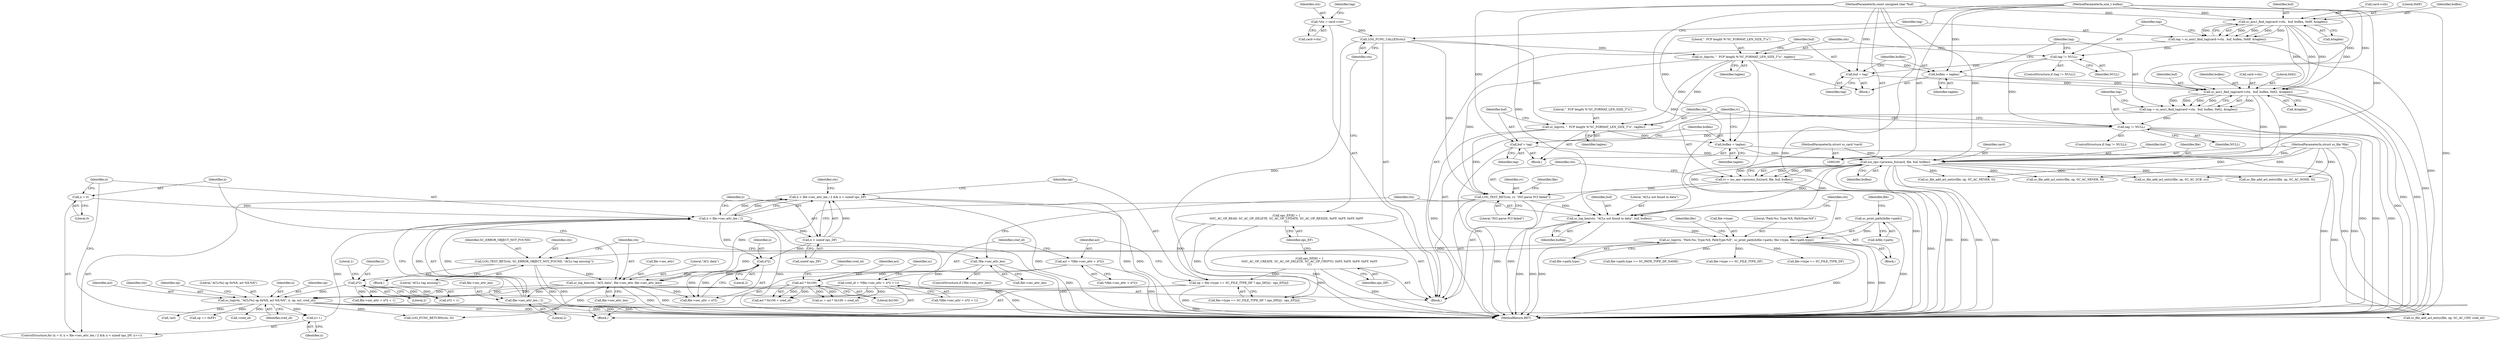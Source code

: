 digraph "0_OpenSC_8fe377e93b4b56060e5bbfb6f3142ceaeca744fa_1@API" {
"1000256" [label="(Call,ii < file->sec_attr_len / 2 && ii < sizeof ops_DF)"];
"1000257" [label="(Call,ii < file->sec_attr_len / 2)"];
"1000253" [label="(Call,ii = 0)"];
"1000268" [label="(Call,ii++)"];
"1000318" [label="(Call,sc_log(ctx, \"ACL(%i) op 0x%X, acl %X:%X\", ii, op, acl, cred_id))"];
"1000243" [label="(Call,sc_log_hex(ctx, \"ACL data\", file->sec_attr, file->sec_attr_len))"];
"1000186" [label="(Call,LOG_TEST_RET(ctx, rv, \"ISO parse FCI failed\"))"];
"1000125" [label="(Call,LOG_FUNC_CALLED(ctx))"];
"1000107" [label="(Call,*ctx = card->ctx)"];
"1000143" [label="(Call,sc_log(ctx, \"  FCP length %\"SC_FORMAT_LEN_SIZE_T\"u\", taglen))"];
"1000169" [label="(Call,sc_log(ctx, \"  FCP length %\"SC_FORMAT_LEN_SIZE_T\"u\", taglen))"];
"1000179" [label="(Call,rv = iso_ops->process_fci(card, file, buf, buflen))"];
"1000181" [label="(Call,iso_ops->process_fci(card, file, buf, buflen))"];
"1000101" [label="(MethodParameterIn,struct sc_card *card)"];
"1000102" [label="(MethodParameterIn,struct sc_file *file)"];
"1000155" [label="(Call,sc_asn1_find_tag(card->ctx,  buf, buflen, 0x62, &taglen))"];
"1000129" [label="(Call,sc_asn1_find_tag(card->ctx,  buf, buflen, 0x6F, &taglen))"];
"1000103" [label="(MethodParameterIn,const unsigned char *buf)"];
"1000104" [label="(MethodParameterIn,size_t buflen)"];
"1000147" [label="(Call,buf = tag)"];
"1000139" [label="(Call,tag != NULL)"];
"1000127" [label="(Call,tag = sc_asn1_find_tag(card->ctx,  buf, buflen, 0x6F, &taglen))"];
"1000150" [label="(Call,buflen = taglen)"];
"1000173" [label="(Call,buf = tag)"];
"1000165" [label="(Call,tag != NULL)"];
"1000153" [label="(Call,tag = sc_asn1_find_tag(card->ctx,  buf, buflen, 0x62, &taglen))"];
"1000176" [label="(Call,buflen = taglen)"];
"1000239" [label="(Call,LOG_TEST_RET(ctx, SC_ERROR_OBJECT_NOT_FOUND, \"ACLs tag missing\"))"];
"1000201" [label="(Call,sc_log(ctx, \"Path:%s; Type:%X; PathType:%X\", sc_print_path(&file->path), file->type, file->path.type))"];
"1000196" [label="(Call,sc_log_hex(ctx, \"ACLs not found in data\", buf, buflen))"];
"1000204" [label="(Call,sc_print_path(&file->path))"];
"1000191" [label="(Call,!file->sec_attr_len)"];
"1000306" [label="(Call,ii*2)"];
"1000294" [label="(Call,ii*2)"];
"1000264" [label="(Call,ii < sizeof ops_DF)"];
"1000272" [label="(Call,op = file->type == SC_FILE_TYPE_DF ? ops_DF[ii] : ops_EF[ii])"];
"1000120" [label="(Call,ops_DF[8] = {\n\t\tSC_AC_OP_CREATE, SC_AC_OP_DELETE, SC_AC_OP_CRYPTO, 0xFF, 0xFF, 0xFF, 0xFF, 0xFF\n\t})"];
"1000123" [label="(Call,ops_EF[8] = {\n\t\tSC_AC_OP_READ, SC_AC_OP_DELETE, SC_AC_OP_UPDATE, SC_AC_OP_RESIZE, 0xFF, 0xFF, 0xFF, 0xFF\n\t})"];
"1000314" [label="(Call,acl * 0x100)"];
"1000287" [label="(Call,acl = *(file->sec_attr + ii*2))"];
"1000298" [label="(Call,cred_id = *(file->sec_attr + ii*2 + 1))"];
"1000259" [label="(Call,file->sec_attr_len / 2)"];
"1000105" [label="(Block,)"];
"1000124" [label="(Identifier,ops_EF)"];
"1000184" [label="(Identifier,buf)"];
"1000171" [label="(Literal,\"  FCP length %\"SC_FORMAT_LEN_SIZE_T\"u\")"];
"1000370" [label="(Call,sc_file_add_acl_entry(file, op, SC_AC_NEVER, 0))"];
"1000107" [label="(Call,*ctx = card->ctx)"];
"1000127" [label="(Call,tag = sc_asn1_find_tag(card->ctx,  buf, buflen, 0x6F, &taglen))"];
"1000102" [label="(MethodParameterIn,struct sc_file *file)"];
"1000222" [label="(Identifier,file)"];
"1000191" [label="(Call,!file->sec_attr_len)"];
"1000256" [label="(Call,ii < file->sec_attr_len / 2 && ii < sizeof ops_DF)"];
"1000141" [label="(Identifier,NULL)"];
"1000186" [label="(Call,LOG_TEST_RET(ctx, rv, \"ISO parse FCI failed\"))"];
"1000296" [label="(Literal,2)"];
"1000274" [label="(Call,file->type == SC_FILE_TYPE_DF ? ops_DF[ii] : ops_EF[ii])"];
"1000258" [label="(Identifier,ii)"];
"1000375" [label="(Call,LOG_FUNC_RETURN(ctx, 0))"];
"1000252" [label="(ControlStructure,for (ii = 0; ii < file->sec_attr_len / 2 && ii < sizeof ops_DF; ii++))"];
"1000125" [label="(Call,LOG_FUNC_CALLED(ctx))"];
"1000199" [label="(Identifier,buf)"];
"1000202" [label="(Identifier,ctx)"];
"1000346" [label="(Call,sc_file_add_acl_entry(file, op, SC_AC_NEVER, 0))"];
"1000315" [label="(Identifier,acl)"];
"1000151" [label="(Identifier,buflen)"];
"1000130" [label="(Call,card->ctx)"];
"1000176" [label="(Call,buflen = taglen)"];
"1000150" [label="(Call,buflen = taglen)"];
"1000172" [label="(Identifier,taglen)"];
"1000309" [label="(Literal,1)"];
"1000135" [label="(Literal,0x6F)"];
"1000209" [label="(Call,file->type)"];
"1000145" [label="(Literal,\"  FCP length %\"SC_FORMAT_LEN_SIZE_T\"u\")"];
"1000167" [label="(Identifier,NULL)"];
"1000306" [label="(Call,ii*2)"];
"1000266" [label="(Call,sizeof ops_DF)"];
"1000241" [label="(Identifier,SC_ERROR_OBJECT_NOT_FOUND)"];
"1000323" [label="(Identifier,acl)"];
"1000196" [label="(Call,sc_log_hex(ctx, \"ACLs not found in data\", buf, buflen))"];
"1000192" [label="(Call,file->sec_attr_len)"];
"1000312" [label="(Identifier,sc)"];
"1000168" [label="(Block,)"];
"1000356" [label="(Call,sc_file_add_acl_entry(file, op, SC_AC_SCB, sc))"];
"1000103" [label="(MethodParameterIn,const unsigned char *buf)"];
"1000177" [label="(Identifier,buflen)"];
"1000316" [label="(Literal,0x100)"];
"1000144" [label="(Identifier,ctx)"];
"1000263" [label="(Literal,2)"];
"1000195" [label="(Block,)"];
"1000305" [label="(Call,ii*2 + 1)"];
"1000198" [label="(Literal,\"ACLs not found in data\")"];
"1000239" [label="(Call,LOG_TEST_RET(ctx, SC_ERROR_OBJECT_NOT_FOUND, \"ACLs tag missing\"))"];
"1000155" [label="(Call,sc_asn1_find_tag(card->ctx,  buf, buflen, 0x62, &taglen))"];
"1000143" [label="(Call,sc_log(ctx, \"  FCP length %\"SC_FORMAT_LEN_SIZE_T\"u\", taglen))"];
"1000270" [label="(Block,)"];
"1000161" [label="(Literal,0x62)"];
"1000164" [label="(ControlStructure,if (tag != NULL))"];
"1000126" [label="(Identifier,ctx)"];
"1000197" [label="(Identifier,ctx)"];
"1000324" [label="(Identifier,cred_id)"];
"1000159" [label="(Identifier,buf)"];
"1000188" [label="(Identifier,rv)"];
"1000265" [label="(Identifier,ii)"];
"1000311" [label="(Call,sc = acl * 0x100 + cred_id)"];
"1000255" [label="(Literal,0)"];
"1000187" [label="(Identifier,ctx)"];
"1000204" [label="(Call,sc_print_path(&file->path))"];
"1000308" [label="(Literal,2)"];
"1000295" [label="(Identifier,ii)"];
"1000336" [label="(Call,sc_file_add_acl_entry(file, op, SC_AC_NONE, 0))"];
"1000219" [label="(Call,file->path.type == SC_PATH_TYPE_DF_NAME)"];
"1000275" [label="(Call,file->type == SC_FILE_TYPE_DF)"];
"1000162" [label="(Call,&taglen)"];
"1000260" [label="(Call,file->sec_attr_len)"];
"1000165" [label="(Call,tag != NULL)"];
"1000226" [label="(Call,file->type == SC_FILE_TYPE_DF)"];
"1000154" [label="(Identifier,tag)"];
"1000307" [label="(Identifier,ii)"];
"1000152" [label="(Identifier,taglen)"];
"1000269" [label="(Identifier,ii)"];
"1000300" [label="(Call,*(file->sec_attr + ii*2 + 1))"];
"1000240" [label="(Identifier,ctx)"];
"1000212" [label="(Call,file->path.type)"];
"1000153" [label="(Call,tag = sc_asn1_find_tag(card->ctx,  buf, buflen, 0x62, &taglen))"];
"1000121" [label="(Identifier,ops_DF)"];
"1000146" [label="(Identifier,taglen)"];
"1000332" [label="(Call,!acl)"];
"1000160" [label="(Identifier,buflen)"];
"1000120" [label="(Call,ops_DF[8] = {\n\t\tSC_AC_OP_CREATE, SC_AC_OP_DELETE, SC_AC_OP_CRYPTO, 0xFF, 0xFF, 0xFF, 0xFF, 0xFF\n\t})"];
"1000185" [label="(Identifier,buflen)"];
"1000181" [label="(Call,iso_ops->process_fci(card, file, buf, buflen))"];
"1000249" [label="(Call,file->sec_attr_len)"];
"1000129" [label="(Call,sc_asn1_find_tag(card->ctx,  buf, buflen, 0x6F, &taglen))"];
"1000244" [label="(Identifier,ctx)"];
"1000298" [label="(Call,cred_id = *(file->sec_attr + ii*2 + 1))"];
"1000149" [label="(Identifier,tag)"];
"1000142" [label="(Block,)"];
"1000183" [label="(Identifier,file)"];
"1000378" [label="(MethodReturn,RET)"];
"1000288" [label="(Identifier,acl)"];
"1000190" [label="(ControlStructure,if (!file->sec_attr_len))"];
"1000169" [label="(Call,sc_log(ctx, \"  FCP length %\"SC_FORMAT_LEN_SIZE_T\"u\", taglen))"];
"1000319" [label="(Identifier,ctx)"];
"1000134" [label="(Identifier,buflen)"];
"1000166" [label="(Identifier,tag)"];
"1000327" [label="(Identifier,op)"];
"1000147" [label="(Call,buf = tag)"];
"1000123" [label="(Call,ops_EF[8] = {\n\t\tSC_AC_OP_READ, SC_AC_OP_DELETE, SC_AC_OP_UPDATE, SC_AC_OP_RESIZE, 0xFF, 0xFF, 0xFF, 0xFF\n\t})"];
"1000148" [label="(Identifier,buf)"];
"1000193" [label="(Identifier,file)"];
"1000272" [label="(Call,op = file->type == SC_FILE_TYPE_DF ? ops_DF[ii] : ops_EF[ii])"];
"1000268" [label="(Call,ii++)"];
"1000238" [label="(Block,)"];
"1000245" [label="(Literal,\"ACL data\")"];
"1000246" [label="(Call,file->sec_attr)"];
"1000326" [label="(Call,op == 0xFF)"];
"1000299" [label="(Identifier,cred_id)"];
"1000139" [label="(Call,tag != NULL)"];
"1000294" [label="(Call,ii*2)"];
"1000175" [label="(Identifier,tag)"];
"1000259" [label="(Call,file->sec_attr_len / 2)"];
"1000257" [label="(Call,ii < file->sec_attr_len / 2)"];
"1000136" [label="(Call,&taglen)"];
"1000108" [label="(Identifier,ctx)"];
"1000242" [label="(Literal,\"ACLs tag missing\")"];
"1000200" [label="(Identifier,buflen)"];
"1000201" [label="(Call,sc_log(ctx, \"Path:%s; Type:%X; PathType:%X\", sc_print_path(&file->path), file->type, file->path.type))"];
"1000210" [label="(Identifier,file)"];
"1000273" [label="(Identifier,op)"];
"1000179" [label="(Call,rv = iso_ops->process_fci(card, file, buf, buflen))"];
"1000301" [label="(Call,file->sec_attr + ii*2 + 1)"];
"1000178" [label="(Identifier,taglen)"];
"1000290" [label="(Call,file->sec_attr + ii*2)"];
"1000264" [label="(Call,ii < sizeof ops_DF)"];
"1000320" [label="(Literal,\"ACL(%i) op 0x%X, acl %X:%X\")"];
"1000138" [label="(ControlStructure,if (tag != NULL))"];
"1000318" [label="(Call,sc_log(ctx, \"ACL(%i) op 0x%X, acl %X:%X\", ii, op, acl, cred_id))"];
"1000180" [label="(Identifier,rv)"];
"1000317" [label="(Identifier,cred_id)"];
"1000140" [label="(Identifier,tag)"];
"1000205" [label="(Call,&file->path)"];
"1000364" [label="(Call,sc_file_add_acl_entry(file, op, SC_AC_CHV, cred_id))"];
"1000156" [label="(Call,card->ctx)"];
"1000287" [label="(Call,acl = *(file->sec_attr + ii*2))"];
"1000376" [label="(Identifier,ctx)"];
"1000133" [label="(Identifier,buf)"];
"1000253" [label="(Call,ii = 0)"];
"1000117" [label="(Identifier,tag)"];
"1000101" [label="(MethodParameterIn,struct sc_card *card)"];
"1000243" [label="(Call,sc_log_hex(ctx, \"ACL data\", file->sec_attr, file->sec_attr_len))"];
"1000203" [label="(Literal,\"Path:%s; Type:%X; PathType:%X\")"];
"1000109" [label="(Call,card->ctx)"];
"1000170" [label="(Identifier,ctx)"];
"1000321" [label="(Identifier,ii)"];
"1000254" [label="(Identifier,ii)"];
"1000174" [label="(Identifier,buf)"];
"1000334" [label="(Call,!cred_id)"];
"1000314" [label="(Call,acl * 0x100)"];
"1000173" [label="(Call,buf = tag)"];
"1000104" [label="(MethodParameterIn,size_t buflen)"];
"1000322" [label="(Identifier,op)"];
"1000313" [label="(Call,acl * 0x100 + cred_id)"];
"1000189" [label="(Literal,\"ISO parse FCI failed\")"];
"1000289" [label="(Call,*(file->sec_attr + ii*2))"];
"1000128" [label="(Identifier,tag)"];
"1000182" [label="(Identifier,card)"];
"1000256" -> "1000252"  [label="AST: "];
"1000256" -> "1000257"  [label="CFG: "];
"1000256" -> "1000264"  [label="CFG: "];
"1000257" -> "1000256"  [label="AST: "];
"1000264" -> "1000256"  [label="AST: "];
"1000273" -> "1000256"  [label="CFG: "];
"1000376" -> "1000256"  [label="CFG: "];
"1000256" -> "1000378"  [label="DDG: "];
"1000256" -> "1000378"  [label="DDG: "];
"1000256" -> "1000378"  [label="DDG: "];
"1000257" -> "1000256"  [label="DDG: "];
"1000257" -> "1000256"  [label="DDG: "];
"1000264" -> "1000256"  [label="DDG: "];
"1000257" -> "1000259"  [label="CFG: "];
"1000258" -> "1000257"  [label="AST: "];
"1000259" -> "1000257"  [label="AST: "];
"1000265" -> "1000257"  [label="CFG: "];
"1000257" -> "1000378"  [label="DDG: "];
"1000257" -> "1000378"  [label="DDG: "];
"1000253" -> "1000257"  [label="DDG: "];
"1000268" -> "1000257"  [label="DDG: "];
"1000259" -> "1000257"  [label="DDG: "];
"1000259" -> "1000257"  [label="DDG: "];
"1000257" -> "1000264"  [label="DDG: "];
"1000257" -> "1000294"  [label="DDG: "];
"1000253" -> "1000252"  [label="AST: "];
"1000253" -> "1000255"  [label="CFG: "];
"1000254" -> "1000253"  [label="AST: "];
"1000255" -> "1000253"  [label="AST: "];
"1000258" -> "1000253"  [label="CFG: "];
"1000268" -> "1000252"  [label="AST: "];
"1000268" -> "1000269"  [label="CFG: "];
"1000269" -> "1000268"  [label="AST: "];
"1000258" -> "1000268"  [label="CFG: "];
"1000318" -> "1000268"  [label="DDG: "];
"1000318" -> "1000270"  [label="AST: "];
"1000318" -> "1000324"  [label="CFG: "];
"1000319" -> "1000318"  [label="AST: "];
"1000320" -> "1000318"  [label="AST: "];
"1000321" -> "1000318"  [label="AST: "];
"1000322" -> "1000318"  [label="AST: "];
"1000323" -> "1000318"  [label="AST: "];
"1000324" -> "1000318"  [label="AST: "];
"1000327" -> "1000318"  [label="CFG: "];
"1000318" -> "1000378"  [label="DDG: "];
"1000318" -> "1000378"  [label="DDG: "];
"1000318" -> "1000378"  [label="DDG: "];
"1000243" -> "1000318"  [label="DDG: "];
"1000306" -> "1000318"  [label="DDG: "];
"1000272" -> "1000318"  [label="DDG: "];
"1000314" -> "1000318"  [label="DDG: "];
"1000298" -> "1000318"  [label="DDG: "];
"1000318" -> "1000326"  [label="DDG: "];
"1000318" -> "1000332"  [label="DDG: "];
"1000318" -> "1000334"  [label="DDG: "];
"1000318" -> "1000364"  [label="DDG: "];
"1000318" -> "1000375"  [label="DDG: "];
"1000243" -> "1000105"  [label="AST: "];
"1000243" -> "1000249"  [label="CFG: "];
"1000244" -> "1000243"  [label="AST: "];
"1000245" -> "1000243"  [label="AST: "];
"1000246" -> "1000243"  [label="AST: "];
"1000249" -> "1000243"  [label="AST: "];
"1000254" -> "1000243"  [label="CFG: "];
"1000243" -> "1000378"  [label="DDG: "];
"1000243" -> "1000378"  [label="DDG: "];
"1000186" -> "1000243"  [label="DDG: "];
"1000239" -> "1000243"  [label="DDG: "];
"1000201" -> "1000243"  [label="DDG: "];
"1000191" -> "1000243"  [label="DDG: "];
"1000243" -> "1000259"  [label="DDG: "];
"1000243" -> "1000290"  [label="DDG: "];
"1000243" -> "1000375"  [label="DDG: "];
"1000186" -> "1000105"  [label="AST: "];
"1000186" -> "1000189"  [label="CFG: "];
"1000187" -> "1000186"  [label="AST: "];
"1000188" -> "1000186"  [label="AST: "];
"1000189" -> "1000186"  [label="AST: "];
"1000193" -> "1000186"  [label="CFG: "];
"1000186" -> "1000378"  [label="DDG: "];
"1000186" -> "1000378"  [label="DDG: "];
"1000125" -> "1000186"  [label="DDG: "];
"1000143" -> "1000186"  [label="DDG: "];
"1000169" -> "1000186"  [label="DDG: "];
"1000179" -> "1000186"  [label="DDG: "];
"1000186" -> "1000196"  [label="DDG: "];
"1000125" -> "1000105"  [label="AST: "];
"1000125" -> "1000126"  [label="CFG: "];
"1000126" -> "1000125"  [label="AST: "];
"1000128" -> "1000125"  [label="CFG: "];
"1000125" -> "1000378"  [label="DDG: "];
"1000107" -> "1000125"  [label="DDG: "];
"1000125" -> "1000143"  [label="DDG: "];
"1000125" -> "1000169"  [label="DDG: "];
"1000107" -> "1000105"  [label="AST: "];
"1000107" -> "1000109"  [label="CFG: "];
"1000108" -> "1000107"  [label="AST: "];
"1000109" -> "1000107"  [label="AST: "];
"1000117" -> "1000107"  [label="CFG: "];
"1000143" -> "1000142"  [label="AST: "];
"1000143" -> "1000146"  [label="CFG: "];
"1000144" -> "1000143"  [label="AST: "];
"1000145" -> "1000143"  [label="AST: "];
"1000146" -> "1000143"  [label="AST: "];
"1000148" -> "1000143"  [label="CFG: "];
"1000143" -> "1000378"  [label="DDG: "];
"1000143" -> "1000150"  [label="DDG: "];
"1000143" -> "1000169"  [label="DDG: "];
"1000143" -> "1000169"  [label="DDG: "];
"1000169" -> "1000168"  [label="AST: "];
"1000169" -> "1000172"  [label="CFG: "];
"1000170" -> "1000169"  [label="AST: "];
"1000171" -> "1000169"  [label="AST: "];
"1000172" -> "1000169"  [label="AST: "];
"1000174" -> "1000169"  [label="CFG: "];
"1000169" -> "1000378"  [label="DDG: "];
"1000169" -> "1000176"  [label="DDG: "];
"1000179" -> "1000105"  [label="AST: "];
"1000179" -> "1000181"  [label="CFG: "];
"1000180" -> "1000179"  [label="AST: "];
"1000181" -> "1000179"  [label="AST: "];
"1000187" -> "1000179"  [label="CFG: "];
"1000179" -> "1000378"  [label="DDG: "];
"1000181" -> "1000179"  [label="DDG: "];
"1000181" -> "1000179"  [label="DDG: "];
"1000181" -> "1000179"  [label="DDG: "];
"1000181" -> "1000179"  [label="DDG: "];
"1000181" -> "1000185"  [label="CFG: "];
"1000182" -> "1000181"  [label="AST: "];
"1000183" -> "1000181"  [label="AST: "];
"1000184" -> "1000181"  [label="AST: "];
"1000185" -> "1000181"  [label="AST: "];
"1000181" -> "1000378"  [label="DDG: "];
"1000181" -> "1000378"  [label="DDG: "];
"1000181" -> "1000378"  [label="DDG: "];
"1000181" -> "1000378"  [label="DDG: "];
"1000101" -> "1000181"  [label="DDG: "];
"1000102" -> "1000181"  [label="DDG: "];
"1000155" -> "1000181"  [label="DDG: "];
"1000155" -> "1000181"  [label="DDG: "];
"1000173" -> "1000181"  [label="DDG: "];
"1000103" -> "1000181"  [label="DDG: "];
"1000176" -> "1000181"  [label="DDG: "];
"1000104" -> "1000181"  [label="DDG: "];
"1000181" -> "1000196"  [label="DDG: "];
"1000181" -> "1000196"  [label="DDG: "];
"1000181" -> "1000336"  [label="DDG: "];
"1000181" -> "1000346"  [label="DDG: "];
"1000181" -> "1000356"  [label="DDG: "];
"1000181" -> "1000364"  [label="DDG: "];
"1000181" -> "1000370"  [label="DDG: "];
"1000101" -> "1000100"  [label="AST: "];
"1000101" -> "1000378"  [label="DDG: "];
"1000102" -> "1000100"  [label="AST: "];
"1000102" -> "1000378"  [label="DDG: "];
"1000102" -> "1000336"  [label="DDG: "];
"1000102" -> "1000346"  [label="DDG: "];
"1000102" -> "1000356"  [label="DDG: "];
"1000102" -> "1000364"  [label="DDG: "];
"1000102" -> "1000370"  [label="DDG: "];
"1000155" -> "1000153"  [label="AST: "];
"1000155" -> "1000162"  [label="CFG: "];
"1000156" -> "1000155"  [label="AST: "];
"1000159" -> "1000155"  [label="AST: "];
"1000160" -> "1000155"  [label="AST: "];
"1000161" -> "1000155"  [label="AST: "];
"1000162" -> "1000155"  [label="AST: "];
"1000153" -> "1000155"  [label="CFG: "];
"1000155" -> "1000378"  [label="DDG: "];
"1000155" -> "1000378"  [label="DDG: "];
"1000155" -> "1000153"  [label="DDG: "];
"1000155" -> "1000153"  [label="DDG: "];
"1000155" -> "1000153"  [label="DDG: "];
"1000155" -> "1000153"  [label="DDG: "];
"1000155" -> "1000153"  [label="DDG: "];
"1000129" -> "1000155"  [label="DDG: "];
"1000129" -> "1000155"  [label="DDG: "];
"1000129" -> "1000155"  [label="DDG: "];
"1000129" -> "1000155"  [label="DDG: "];
"1000147" -> "1000155"  [label="DDG: "];
"1000103" -> "1000155"  [label="DDG: "];
"1000150" -> "1000155"  [label="DDG: "];
"1000104" -> "1000155"  [label="DDG: "];
"1000129" -> "1000127"  [label="AST: "];
"1000129" -> "1000136"  [label="CFG: "];
"1000130" -> "1000129"  [label="AST: "];
"1000133" -> "1000129"  [label="AST: "];
"1000134" -> "1000129"  [label="AST: "];
"1000135" -> "1000129"  [label="AST: "];
"1000136" -> "1000129"  [label="AST: "];
"1000127" -> "1000129"  [label="CFG: "];
"1000129" -> "1000127"  [label="DDG: "];
"1000129" -> "1000127"  [label="DDG: "];
"1000129" -> "1000127"  [label="DDG: "];
"1000129" -> "1000127"  [label="DDG: "];
"1000129" -> "1000127"  [label="DDG: "];
"1000103" -> "1000129"  [label="DDG: "];
"1000104" -> "1000129"  [label="DDG: "];
"1000103" -> "1000100"  [label="AST: "];
"1000103" -> "1000378"  [label="DDG: "];
"1000103" -> "1000147"  [label="DDG: "];
"1000103" -> "1000173"  [label="DDG: "];
"1000103" -> "1000196"  [label="DDG: "];
"1000104" -> "1000100"  [label="AST: "];
"1000104" -> "1000378"  [label="DDG: "];
"1000104" -> "1000150"  [label="DDG: "];
"1000104" -> "1000176"  [label="DDG: "];
"1000104" -> "1000196"  [label="DDG: "];
"1000147" -> "1000142"  [label="AST: "];
"1000147" -> "1000149"  [label="CFG: "];
"1000148" -> "1000147"  [label="AST: "];
"1000149" -> "1000147"  [label="AST: "];
"1000151" -> "1000147"  [label="CFG: "];
"1000139" -> "1000147"  [label="DDG: "];
"1000139" -> "1000138"  [label="AST: "];
"1000139" -> "1000141"  [label="CFG: "];
"1000140" -> "1000139"  [label="AST: "];
"1000141" -> "1000139"  [label="AST: "];
"1000144" -> "1000139"  [label="CFG: "];
"1000154" -> "1000139"  [label="CFG: "];
"1000127" -> "1000139"  [label="DDG: "];
"1000139" -> "1000165"  [label="DDG: "];
"1000127" -> "1000105"  [label="AST: "];
"1000128" -> "1000127"  [label="AST: "];
"1000140" -> "1000127"  [label="CFG: "];
"1000127" -> "1000378"  [label="DDG: "];
"1000150" -> "1000142"  [label="AST: "];
"1000150" -> "1000152"  [label="CFG: "];
"1000151" -> "1000150"  [label="AST: "];
"1000152" -> "1000150"  [label="AST: "];
"1000154" -> "1000150"  [label="CFG: "];
"1000150" -> "1000378"  [label="DDG: "];
"1000173" -> "1000168"  [label="AST: "];
"1000173" -> "1000175"  [label="CFG: "];
"1000174" -> "1000173"  [label="AST: "];
"1000175" -> "1000173"  [label="AST: "];
"1000177" -> "1000173"  [label="CFG: "];
"1000173" -> "1000378"  [label="DDG: "];
"1000165" -> "1000173"  [label="DDG: "];
"1000165" -> "1000164"  [label="AST: "];
"1000165" -> "1000167"  [label="CFG: "];
"1000166" -> "1000165"  [label="AST: "];
"1000167" -> "1000165"  [label="AST: "];
"1000170" -> "1000165"  [label="CFG: "];
"1000180" -> "1000165"  [label="CFG: "];
"1000165" -> "1000378"  [label="DDG: "];
"1000165" -> "1000378"  [label="DDG: "];
"1000165" -> "1000378"  [label="DDG: "];
"1000153" -> "1000165"  [label="DDG: "];
"1000153" -> "1000105"  [label="AST: "];
"1000154" -> "1000153"  [label="AST: "];
"1000166" -> "1000153"  [label="CFG: "];
"1000153" -> "1000378"  [label="DDG: "];
"1000176" -> "1000168"  [label="AST: "];
"1000176" -> "1000178"  [label="CFG: "];
"1000177" -> "1000176"  [label="AST: "];
"1000178" -> "1000176"  [label="AST: "];
"1000180" -> "1000176"  [label="CFG: "];
"1000176" -> "1000378"  [label="DDG: "];
"1000239" -> "1000238"  [label="AST: "];
"1000239" -> "1000242"  [label="CFG: "];
"1000240" -> "1000239"  [label="AST: "];
"1000241" -> "1000239"  [label="AST: "];
"1000242" -> "1000239"  [label="AST: "];
"1000244" -> "1000239"  [label="CFG: "];
"1000239" -> "1000378"  [label="DDG: "];
"1000239" -> "1000378"  [label="DDG: "];
"1000201" -> "1000239"  [label="DDG: "];
"1000201" -> "1000195"  [label="AST: "];
"1000201" -> "1000212"  [label="CFG: "];
"1000202" -> "1000201"  [label="AST: "];
"1000203" -> "1000201"  [label="AST: "];
"1000204" -> "1000201"  [label="AST: "];
"1000209" -> "1000201"  [label="AST: "];
"1000212" -> "1000201"  [label="AST: "];
"1000222" -> "1000201"  [label="CFG: "];
"1000201" -> "1000378"  [label="DDG: "];
"1000201" -> "1000378"  [label="DDG: "];
"1000201" -> "1000378"  [label="DDG: "];
"1000196" -> "1000201"  [label="DDG: "];
"1000204" -> "1000201"  [label="DDG: "];
"1000201" -> "1000219"  [label="DDG: "];
"1000201" -> "1000226"  [label="DDG: "];
"1000201" -> "1000275"  [label="DDG: "];
"1000196" -> "1000195"  [label="AST: "];
"1000196" -> "1000200"  [label="CFG: "];
"1000197" -> "1000196"  [label="AST: "];
"1000198" -> "1000196"  [label="AST: "];
"1000199" -> "1000196"  [label="AST: "];
"1000200" -> "1000196"  [label="AST: "];
"1000202" -> "1000196"  [label="CFG: "];
"1000196" -> "1000378"  [label="DDG: "];
"1000196" -> "1000378"  [label="DDG: "];
"1000196" -> "1000378"  [label="DDG: "];
"1000204" -> "1000205"  [label="CFG: "];
"1000205" -> "1000204"  [label="AST: "];
"1000210" -> "1000204"  [label="CFG: "];
"1000204" -> "1000378"  [label="DDG: "];
"1000191" -> "1000190"  [label="AST: "];
"1000191" -> "1000192"  [label="CFG: "];
"1000192" -> "1000191"  [label="AST: "];
"1000197" -> "1000191"  [label="CFG: "];
"1000244" -> "1000191"  [label="CFG: "];
"1000191" -> "1000378"  [label="DDG: "];
"1000306" -> "1000305"  [label="AST: "];
"1000306" -> "1000308"  [label="CFG: "];
"1000307" -> "1000306"  [label="AST: "];
"1000308" -> "1000306"  [label="AST: "];
"1000309" -> "1000306"  [label="CFG: "];
"1000306" -> "1000301"  [label="DDG: "];
"1000306" -> "1000301"  [label="DDG: "];
"1000306" -> "1000305"  [label="DDG: "];
"1000306" -> "1000305"  [label="DDG: "];
"1000294" -> "1000306"  [label="DDG: "];
"1000294" -> "1000290"  [label="AST: "];
"1000294" -> "1000296"  [label="CFG: "];
"1000295" -> "1000294"  [label="AST: "];
"1000296" -> "1000294"  [label="AST: "];
"1000290" -> "1000294"  [label="CFG: "];
"1000294" -> "1000290"  [label="DDG: "];
"1000294" -> "1000290"  [label="DDG: "];
"1000264" -> "1000294"  [label="DDG: "];
"1000264" -> "1000266"  [label="CFG: "];
"1000265" -> "1000264"  [label="AST: "];
"1000266" -> "1000264"  [label="AST: "];
"1000264" -> "1000378"  [label="DDG: "];
"1000272" -> "1000270"  [label="AST: "];
"1000272" -> "1000274"  [label="CFG: "];
"1000273" -> "1000272"  [label="AST: "];
"1000274" -> "1000272"  [label="AST: "];
"1000288" -> "1000272"  [label="CFG: "];
"1000272" -> "1000378"  [label="DDG: "];
"1000120" -> "1000272"  [label="DDG: "];
"1000123" -> "1000272"  [label="DDG: "];
"1000120" -> "1000105"  [label="AST: "];
"1000120" -> "1000121"  [label="CFG: "];
"1000121" -> "1000120"  [label="AST: "];
"1000124" -> "1000120"  [label="CFG: "];
"1000120" -> "1000378"  [label="DDG: "];
"1000120" -> "1000274"  [label="DDG: "];
"1000123" -> "1000105"  [label="AST: "];
"1000123" -> "1000124"  [label="CFG: "];
"1000124" -> "1000123"  [label="AST: "];
"1000126" -> "1000123"  [label="CFG: "];
"1000123" -> "1000378"  [label="DDG: "];
"1000123" -> "1000274"  [label="DDG: "];
"1000314" -> "1000313"  [label="AST: "];
"1000314" -> "1000316"  [label="CFG: "];
"1000315" -> "1000314"  [label="AST: "];
"1000316" -> "1000314"  [label="AST: "];
"1000317" -> "1000314"  [label="CFG: "];
"1000314" -> "1000311"  [label="DDG: "];
"1000314" -> "1000311"  [label="DDG: "];
"1000314" -> "1000313"  [label="DDG: "];
"1000314" -> "1000313"  [label="DDG: "];
"1000287" -> "1000314"  [label="DDG: "];
"1000287" -> "1000270"  [label="AST: "];
"1000287" -> "1000289"  [label="CFG: "];
"1000288" -> "1000287"  [label="AST: "];
"1000289" -> "1000287"  [label="AST: "];
"1000299" -> "1000287"  [label="CFG: "];
"1000287" -> "1000378"  [label="DDG: "];
"1000298" -> "1000270"  [label="AST: "];
"1000298" -> "1000300"  [label="CFG: "];
"1000299" -> "1000298"  [label="AST: "];
"1000300" -> "1000298"  [label="AST: "];
"1000312" -> "1000298"  [label="CFG: "];
"1000298" -> "1000378"  [label="DDG: "];
"1000298" -> "1000311"  [label="DDG: "];
"1000298" -> "1000313"  [label="DDG: "];
"1000259" -> "1000263"  [label="CFG: "];
"1000260" -> "1000259"  [label="AST: "];
"1000263" -> "1000259"  [label="AST: "];
"1000259" -> "1000378"  [label="DDG: "];
}
